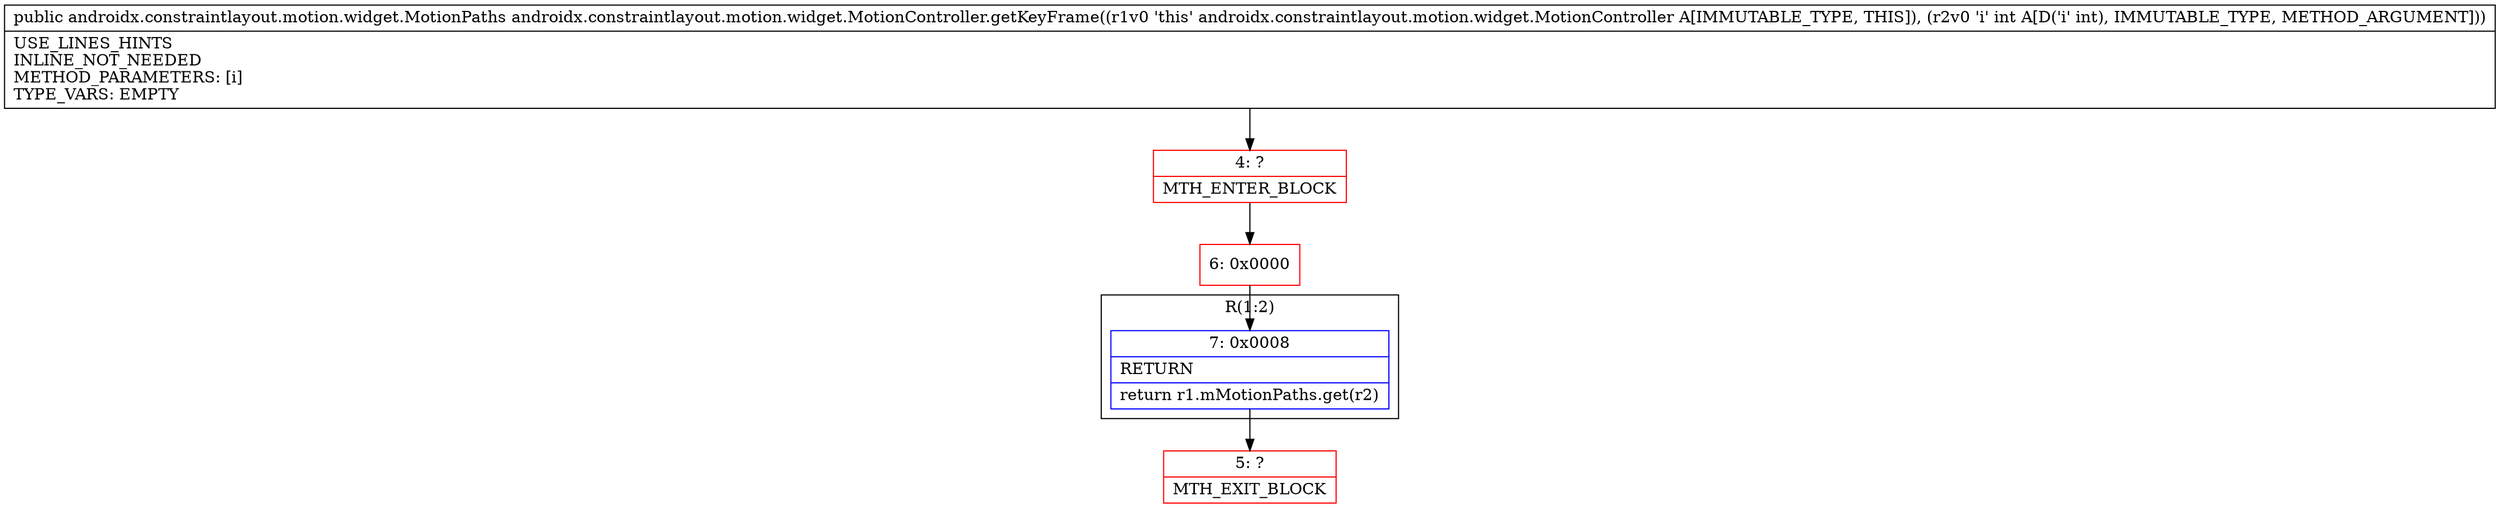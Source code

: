 digraph "CFG forandroidx.constraintlayout.motion.widget.MotionController.getKeyFrame(I)Landroidx\/constraintlayout\/motion\/widget\/MotionPaths;" {
subgraph cluster_Region_437421835 {
label = "R(1:2)";
node [shape=record,color=blue];
Node_7 [shape=record,label="{7\:\ 0x0008|RETURN\l|return r1.mMotionPaths.get(r2)\l}"];
}
Node_4 [shape=record,color=red,label="{4\:\ ?|MTH_ENTER_BLOCK\l}"];
Node_6 [shape=record,color=red,label="{6\:\ 0x0000}"];
Node_5 [shape=record,color=red,label="{5\:\ ?|MTH_EXIT_BLOCK\l}"];
MethodNode[shape=record,label="{public androidx.constraintlayout.motion.widget.MotionPaths androidx.constraintlayout.motion.widget.MotionController.getKeyFrame((r1v0 'this' androidx.constraintlayout.motion.widget.MotionController A[IMMUTABLE_TYPE, THIS]), (r2v0 'i' int A[D('i' int), IMMUTABLE_TYPE, METHOD_ARGUMENT]))  | USE_LINES_HINTS\lINLINE_NOT_NEEDED\lMETHOD_PARAMETERS: [i]\lTYPE_VARS: EMPTY\l}"];
MethodNode -> Node_4;Node_7 -> Node_5;
Node_4 -> Node_6;
Node_6 -> Node_7;
}

